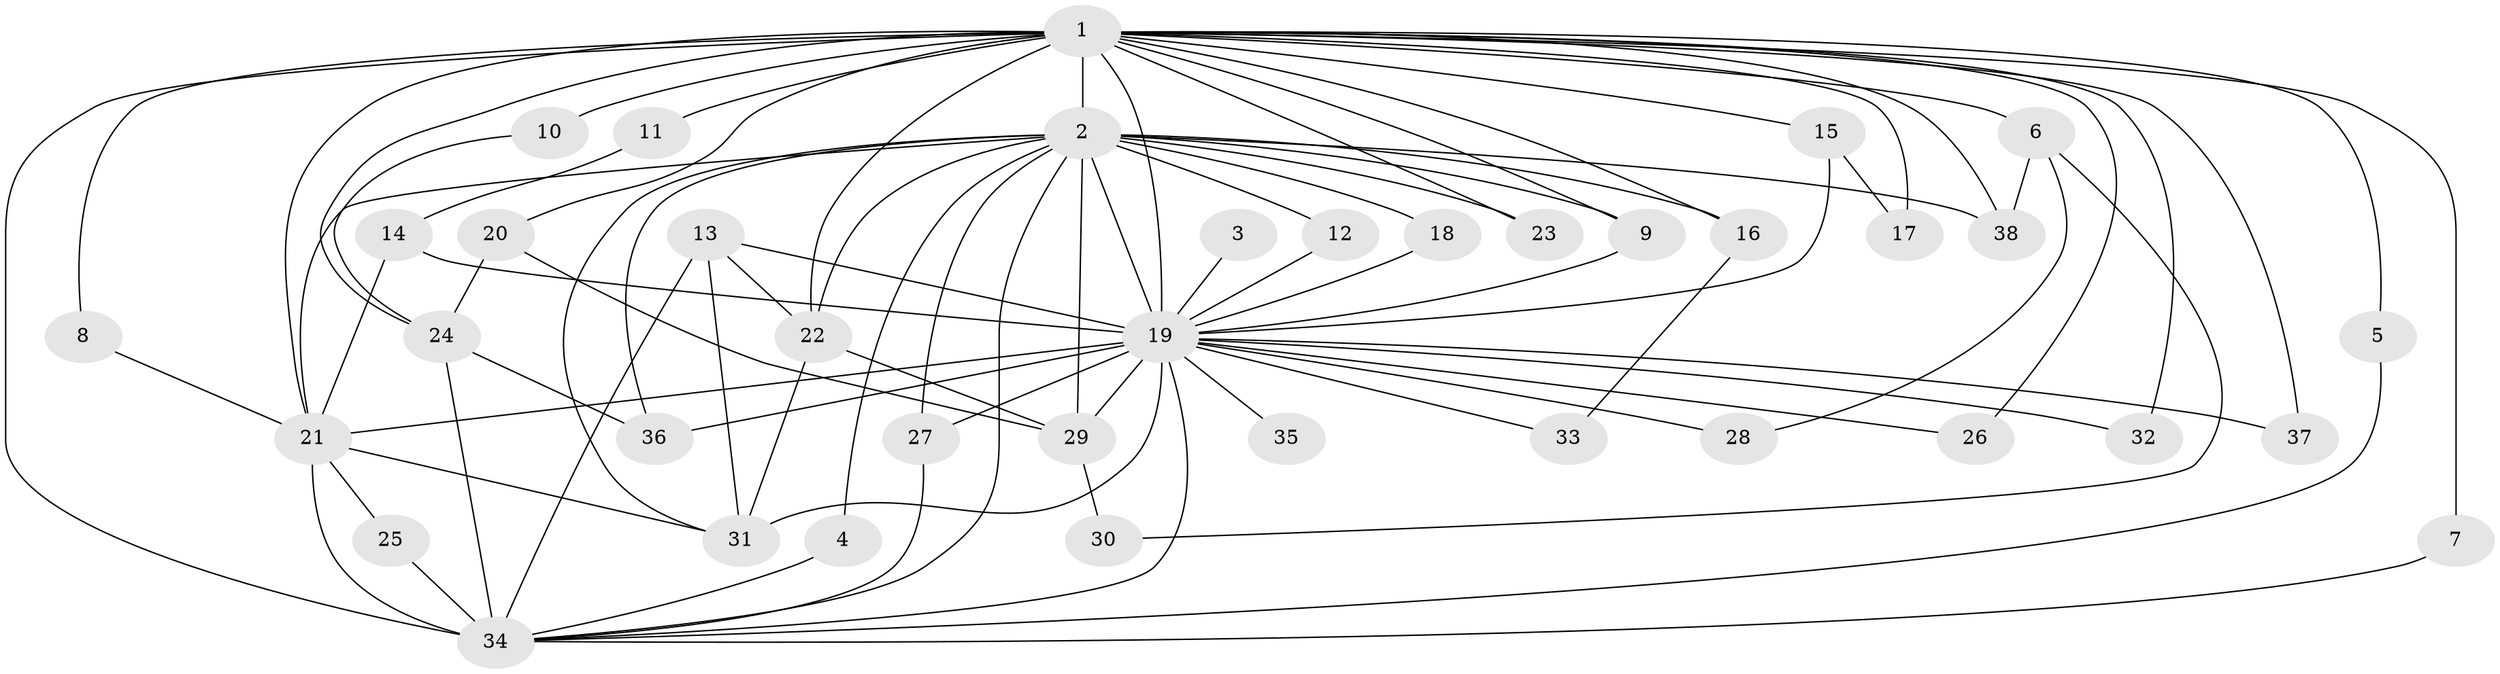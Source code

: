 // original degree distribution, {15: 0.02631578947368421, 16: 0.039473684210526314, 29: 0.013157894736842105, 14: 0.013157894736842105, 17: 0.02631578947368421, 19: 0.013157894736842105, 4: 0.09210526315789473, 3: 0.21052631578947367, 6: 0.013157894736842105, 5: 0.039473684210526314, 7: 0.013157894736842105, 2: 0.5}
// Generated by graph-tools (version 1.1) at 2025/49/03/09/25 03:49:39]
// undirected, 38 vertices, 83 edges
graph export_dot {
graph [start="1"]
  node [color=gray90,style=filled];
  1;
  2;
  3;
  4;
  5;
  6;
  7;
  8;
  9;
  10;
  11;
  12;
  13;
  14;
  15;
  16;
  17;
  18;
  19;
  20;
  21;
  22;
  23;
  24;
  25;
  26;
  27;
  28;
  29;
  30;
  31;
  32;
  33;
  34;
  35;
  36;
  37;
  38;
  1 -- 2 [weight=8.0];
  1 -- 5 [weight=1.0];
  1 -- 6 [weight=3.0];
  1 -- 7 [weight=1.0];
  1 -- 8 [weight=1.0];
  1 -- 9 [weight=1.0];
  1 -- 10 [weight=2.0];
  1 -- 11 [weight=1.0];
  1 -- 15 [weight=1.0];
  1 -- 16 [weight=1.0];
  1 -- 17 [weight=2.0];
  1 -- 19 [weight=8.0];
  1 -- 20 [weight=1.0];
  1 -- 21 [weight=4.0];
  1 -- 22 [weight=2.0];
  1 -- 23 [weight=1.0];
  1 -- 24 [weight=1.0];
  1 -- 26 [weight=1.0];
  1 -- 32 [weight=2.0];
  1 -- 34 [weight=5.0];
  1 -- 37 [weight=1.0];
  1 -- 38 [weight=1.0];
  2 -- 4 [weight=1.0];
  2 -- 9 [weight=1.0];
  2 -- 12 [weight=1.0];
  2 -- 16 [weight=2.0];
  2 -- 18 [weight=1.0];
  2 -- 19 [weight=4.0];
  2 -- 21 [weight=2.0];
  2 -- 22 [weight=2.0];
  2 -- 23 [weight=1.0];
  2 -- 27 [weight=1.0];
  2 -- 29 [weight=2.0];
  2 -- 31 [weight=1.0];
  2 -- 34 [weight=2.0];
  2 -- 36 [weight=1.0];
  2 -- 38 [weight=1.0];
  3 -- 19 [weight=2.0];
  4 -- 34 [weight=1.0];
  5 -- 34 [weight=1.0];
  6 -- 28 [weight=1.0];
  6 -- 30 [weight=1.0];
  6 -- 38 [weight=1.0];
  7 -- 34 [weight=1.0];
  8 -- 21 [weight=1.0];
  9 -- 19 [weight=2.0];
  10 -- 24 [weight=1.0];
  11 -- 14 [weight=1.0];
  12 -- 19 [weight=1.0];
  13 -- 19 [weight=1.0];
  13 -- 22 [weight=1.0];
  13 -- 31 [weight=1.0];
  13 -- 34 [weight=1.0];
  14 -- 19 [weight=2.0];
  14 -- 21 [weight=2.0];
  15 -- 17 [weight=1.0];
  15 -- 19 [weight=2.0];
  16 -- 33 [weight=1.0];
  18 -- 19 [weight=1.0];
  19 -- 21 [weight=3.0];
  19 -- 26 [weight=1.0];
  19 -- 27 [weight=2.0];
  19 -- 28 [weight=1.0];
  19 -- 29 [weight=1.0];
  19 -- 31 [weight=2.0];
  19 -- 32 [weight=1.0];
  19 -- 33 [weight=1.0];
  19 -- 34 [weight=2.0];
  19 -- 35 [weight=1.0];
  19 -- 36 [weight=1.0];
  19 -- 37 [weight=1.0];
  20 -- 24 [weight=1.0];
  20 -- 29 [weight=1.0];
  21 -- 25 [weight=1.0];
  21 -- 31 [weight=1.0];
  21 -- 34 [weight=1.0];
  22 -- 29 [weight=1.0];
  22 -- 31 [weight=2.0];
  24 -- 34 [weight=2.0];
  24 -- 36 [weight=1.0];
  25 -- 34 [weight=1.0];
  27 -- 34 [weight=1.0];
  29 -- 30 [weight=1.0];
}
